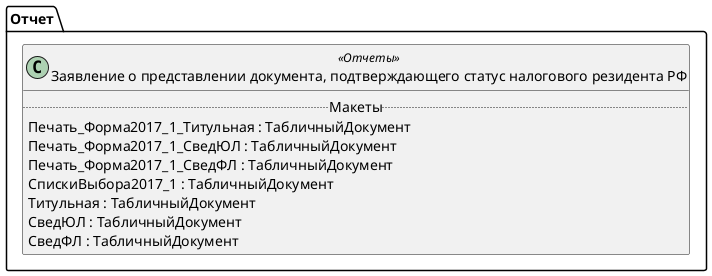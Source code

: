 ﻿@startuml РегламентированноеУведомлениеПолучениеДокументаНалоговогоРезидента
'!include templates.wsd
'..\include templates.wsd
class Отчет.РегламентированноеУведомлениеПолучениеДокументаНалоговогоРезидента as "Заявление о представлении документа, подтверждающего статус налогового резидента РФ" <<Отчеты>>
{
..Макеты..
Печать_Форма2017_1_Титульная : ТабличныйДокумент
Печать_Форма2017_1_СведЮЛ : ТабличныйДокумент
Печать_Форма2017_1_СведФЛ : ТабличныйДокумент
СпискиВыбора2017_1 : ТабличныйДокумент
Титульная : ТабличныйДокумент
СведЮЛ : ТабличныйДокумент
СведФЛ : ТабличныйДокумент
}
@enduml
